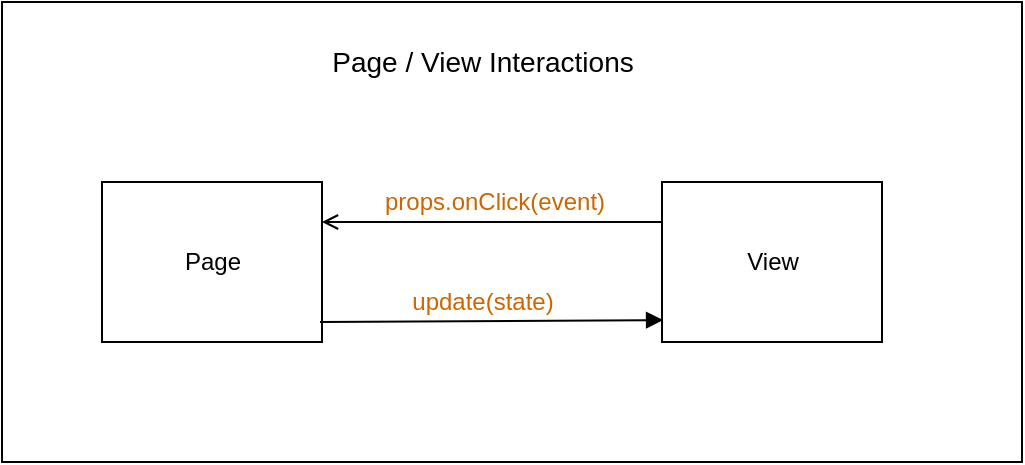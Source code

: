 <mxfile version="18.0.1" type="device"><diagram id="54Q2Sy9ICNgTIRQn0a9W" name="Page-1"><mxGraphModel dx="1102" dy="1025" grid="1" gridSize="10" guides="1" tooltips="1" connect="1" arrows="1" fold="1" page="1" pageScale="1" pageWidth="1169" pageHeight="827" math="0" shadow="0"><root><mxCell id="0"/><mxCell id="1" parent="0"/><mxCell id="jcLXsK3LvriAPMopr51B-1" value="" style="rounded=0;whiteSpace=wrap;html=1;fontSize=14;fontColor=#000000;" vertex="1" parent="1"><mxGeometry x="230" y="120" width="510" height="230" as="geometry"/></mxCell><mxCell id="jcLXsK3LvriAPMopr51B-2" value="Page" style="html=1;" vertex="1" parent="1"><mxGeometry x="280" y="210" width="110" height="80" as="geometry"/></mxCell><mxCell id="jcLXsK3LvriAPMopr51B-3" value="View" style="html=1;" vertex="1" parent="1"><mxGeometry x="560" y="210" width="110" height="80" as="geometry"/></mxCell><mxCell id="jcLXsK3LvriAPMopr51B-4" value="" style="endArrow=open;html=1;rounded=0;align=center;verticalAlign=top;endFill=0;labelBackgroundColor=none;endSize=6;exitX=0;exitY=0.25;exitDx=0;exitDy=0;" edge="1" parent="1" source="jcLXsK3LvriAPMopr51B-3"><mxGeometry relative="1" as="geometry"><mxPoint x="550" y="230" as="sourcePoint"/><mxPoint x="390" y="230" as="targetPoint"/></mxGeometry></mxCell><mxCell id="jcLXsK3LvriAPMopr51B-5" value="" style="html=1;verticalAlign=bottom;labelBackgroundColor=none;endArrow=block;endFill=1;rounded=0;entryX=0.005;entryY=0.863;entryDx=0;entryDy=0;entryPerimeter=0;exitX=0.991;exitY=0.875;exitDx=0;exitDy=0;exitPerimeter=0;" edge="1" parent="1" source="jcLXsK3LvriAPMopr51B-2" target="jcLXsK3LvriAPMopr51B-3"><mxGeometry width="160" relative="1" as="geometry"><mxPoint x="400" y="280" as="sourcePoint"/><mxPoint x="550" y="280" as="targetPoint"/></mxGeometry></mxCell><mxCell id="jcLXsK3LvriAPMopr51B-6" value="&lt;font color=&quot;#cc6600&quot;&gt;props.onClick(event)&lt;/font&gt;" style="text;html=1;resizable=0;autosize=1;align=center;verticalAlign=middle;points=[];fillColor=none;strokeColor=none;rounded=0;" vertex="1" parent="1"><mxGeometry x="411" y="210" width="130" height="20" as="geometry"/></mxCell><mxCell id="jcLXsK3LvriAPMopr51B-7" value="update(state)" style="text;html=1;resizable=0;autosize=1;align=center;verticalAlign=middle;points=[];fillColor=none;strokeColor=none;rounded=0;fontColor=#CC6600;" vertex="1" parent="1"><mxGeometry x="425" y="260" width="90" height="20" as="geometry"/></mxCell><mxCell id="jcLXsK3LvriAPMopr51B-8" value="&lt;font style=&quot;font-size: 14px;&quot; color=&quot;#000000&quot;&gt;Page / View Interactions&lt;/font&gt;" style="text;html=1;resizable=0;autosize=1;align=center;verticalAlign=middle;points=[];fillColor=none;strokeColor=none;rounded=0;fontColor=#0066CC;" vertex="1" parent="1"><mxGeometry x="385" y="140" width="170" height="20" as="geometry"/></mxCell></root></mxGraphModel></diagram></mxfile>